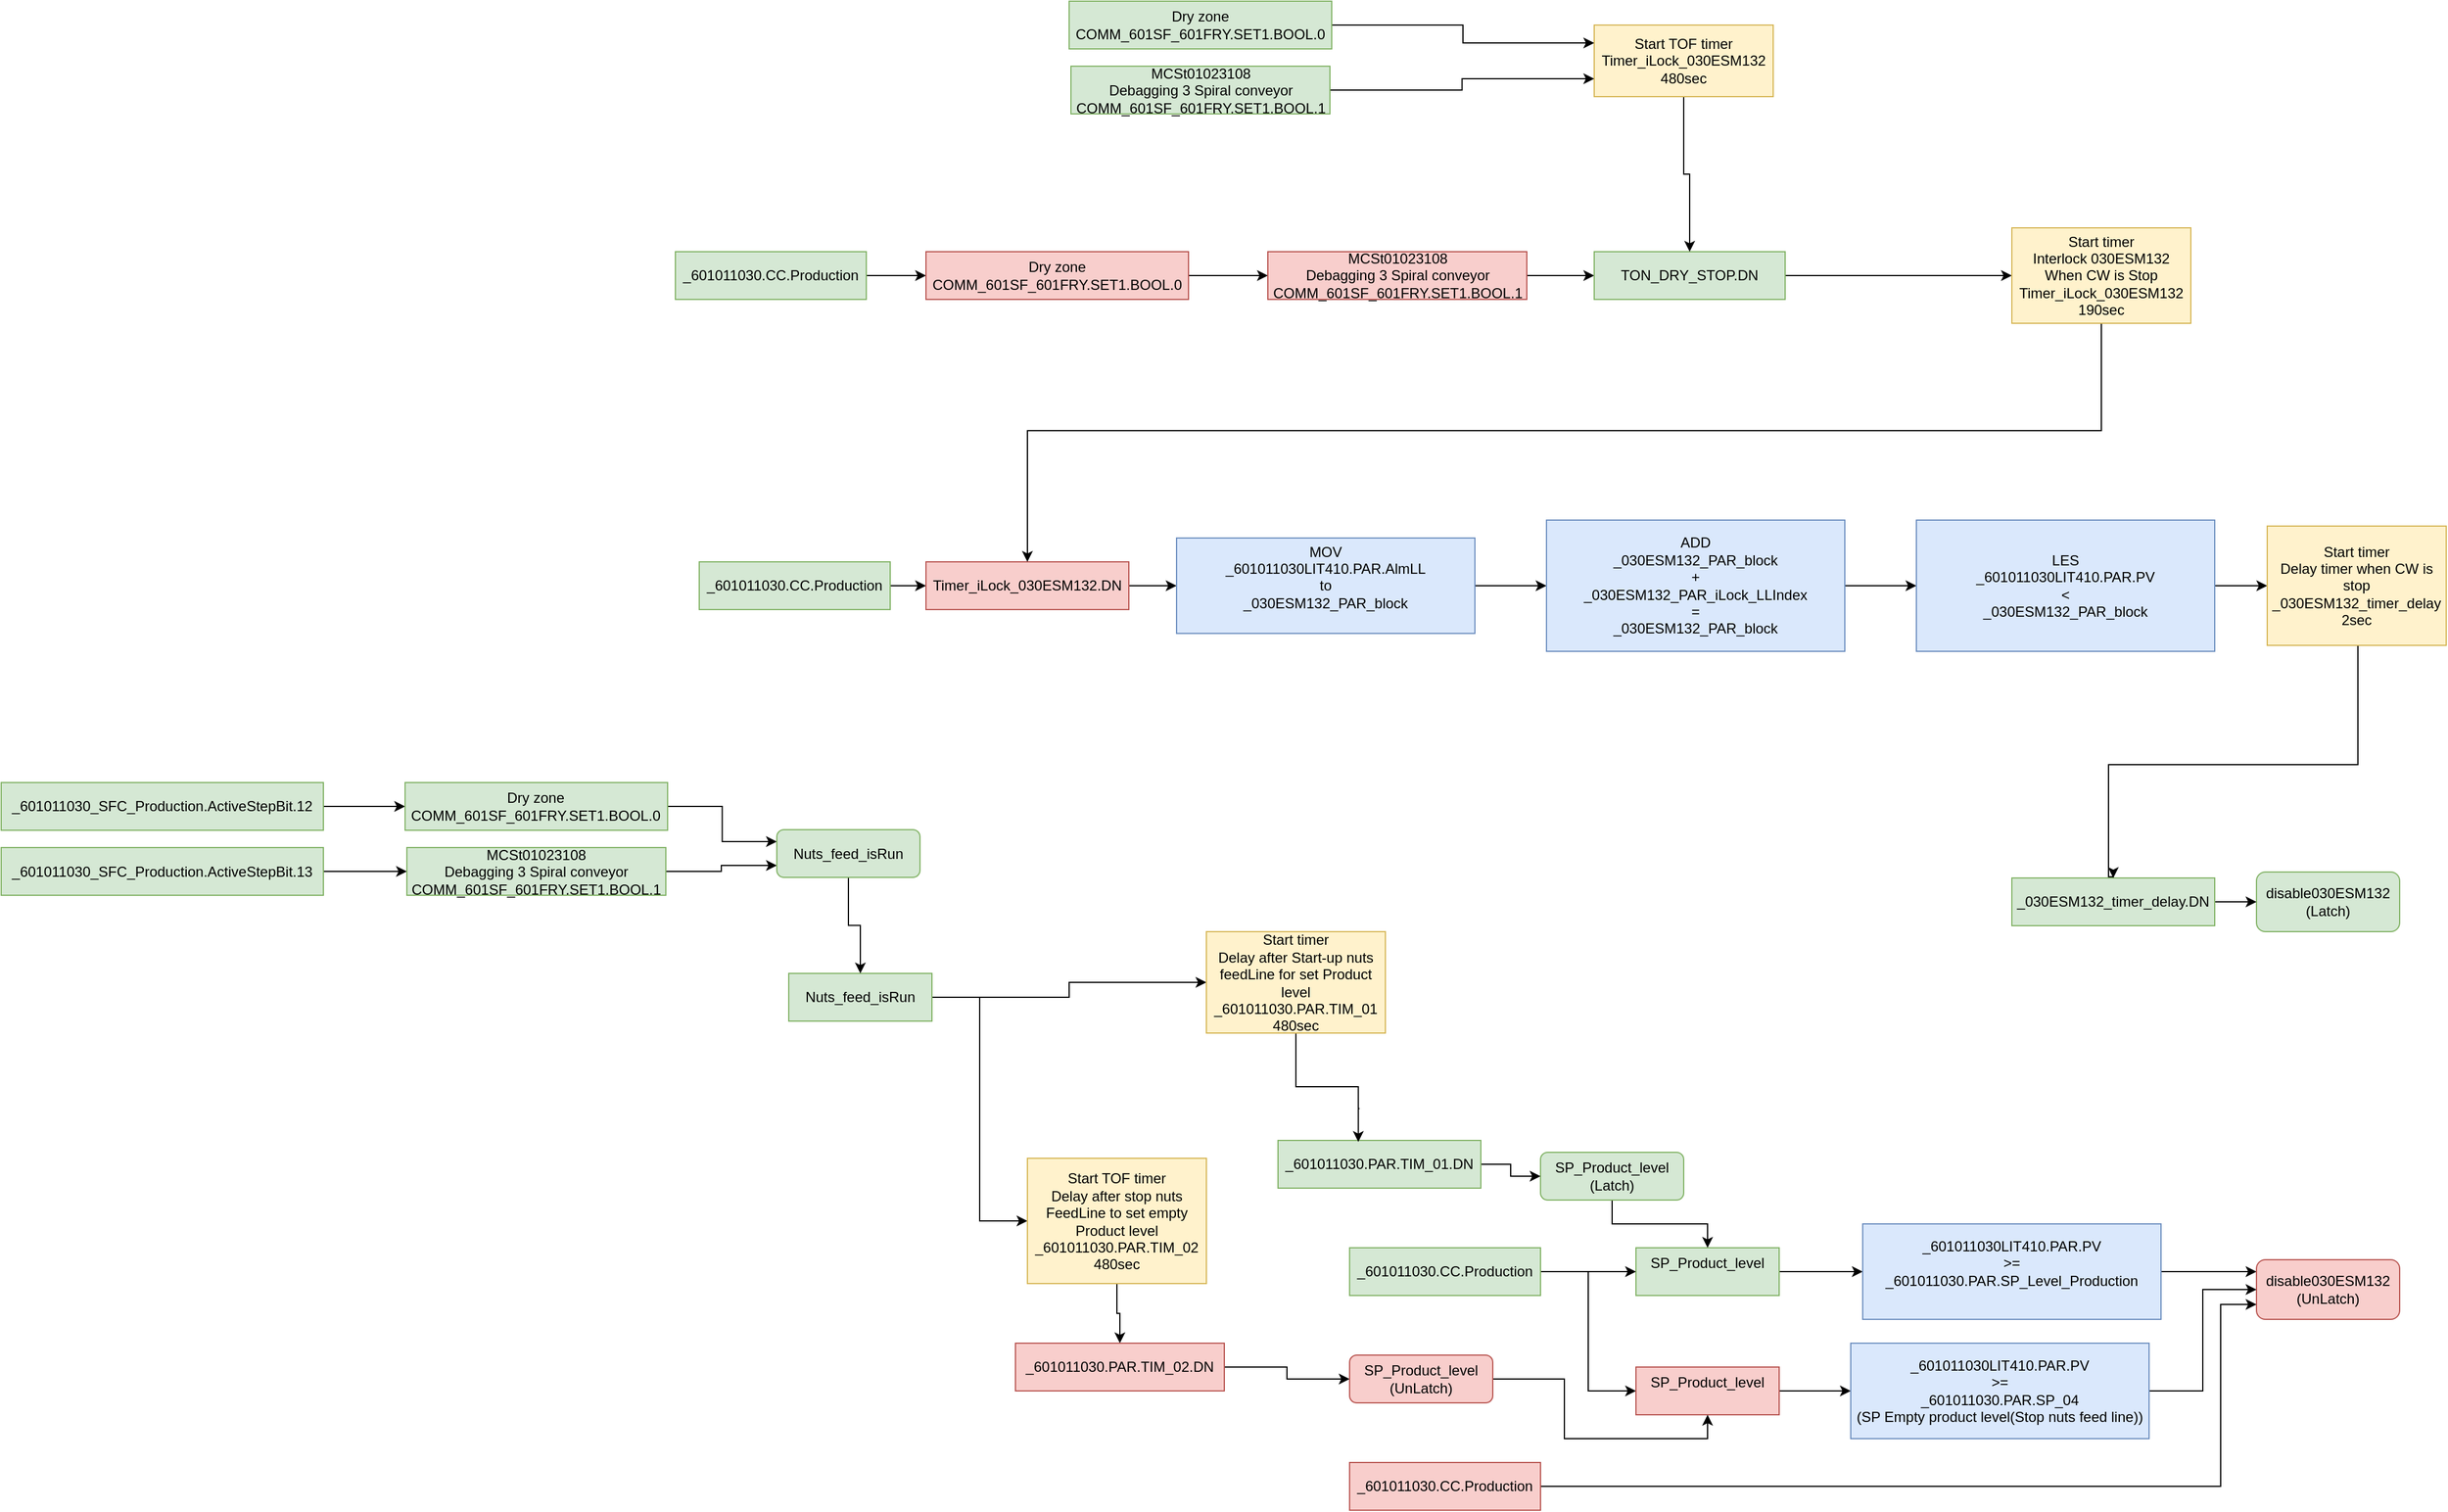 <mxfile version="10.5.5" type="github"><diagram id="dG89BOTNF2mwlzPHzwnL" name="Page-1"><mxGraphModel dx="2270" dy="1965" grid="1" gridSize="10" guides="1" tooltips="1" connect="1" arrows="1" fold="1" page="1" pageScale="1" pageWidth="827" pageHeight="1169" math="0" shadow="0"><root><mxCell id="0"/><mxCell id="1" parent="0"/><mxCell id="kLiyPyNUqgyx1JZgw-cw-19" style="edgeStyle=orthogonalEdgeStyle;rounded=0;orthogonalLoop=1;jettySize=auto;html=1;" edge="1" parent="1" source="kLiyPyNUqgyx1JZgw-cw-1" target="kLiyPyNUqgyx1JZgw-cw-18"><mxGeometry relative="1" as="geometry"/></mxCell><mxCell id="kLiyPyNUqgyx1JZgw-cw-1" value="&lt;div&gt;SP_Product_level&lt;/div&gt;&lt;div&gt;&lt;br&gt;&lt;/div&gt;" style="rounded=0;whiteSpace=wrap;html=1;fillColor=#d5e8d4;strokeColor=#82b366;" vertex="1" parent="1"><mxGeometry x="975" y="425" width="120" height="40" as="geometry"/></mxCell><mxCell id="kLiyPyNUqgyx1JZgw-cw-65" style="edgeStyle=orthogonalEdgeStyle;rounded=0;orthogonalLoop=1;jettySize=auto;html=1;" edge="1" parent="1" source="kLiyPyNUqgyx1JZgw-cw-2" target="kLiyPyNUqgyx1JZgw-cw-64"><mxGeometry relative="1" as="geometry"/></mxCell><mxCell id="kLiyPyNUqgyx1JZgw-cw-83" style="edgeStyle=orthogonalEdgeStyle;rounded=0;orthogonalLoop=1;jettySize=auto;html=1;entryX=0;entryY=0.5;entryDx=0;entryDy=0;" edge="1" parent="1" source="kLiyPyNUqgyx1JZgw-cw-2" target="kLiyPyNUqgyx1JZgw-cw-82"><mxGeometry relative="1" as="geometry"/></mxCell><mxCell id="kLiyPyNUqgyx1JZgw-cw-2" value="Nuts_feed_isRun" style="rounded=0;whiteSpace=wrap;html=1;fillColor=#d5e8d4;strokeColor=#82b366;" vertex="1" parent="1"><mxGeometry x="265" y="195" width="120" height="40" as="geometry"/></mxCell><mxCell id="kLiyPyNUqgyx1JZgw-cw-5" style="edgeStyle=orthogonalEdgeStyle;rounded=0;orthogonalLoop=1;jettySize=auto;html=1;" edge="1" parent="1" source="kLiyPyNUqgyx1JZgw-cw-3" target="kLiyPyNUqgyx1JZgw-cw-1"><mxGeometry relative="1" as="geometry"/></mxCell><mxCell id="kLiyPyNUqgyx1JZgw-cw-3" value="&lt;div&gt;SP_Product_level&lt;/div&gt;&lt;div&gt;(Latch)&lt;br&gt;&lt;/div&gt;" style="rounded=1;whiteSpace=wrap;html=1;fillColor=#d5e8d4;strokeColor=#82b366;" vertex="1" parent="1"><mxGeometry x="895" y="345" width="120" height="40" as="geometry"/></mxCell><mxCell id="kLiyPyNUqgyx1JZgw-cw-10" value="." style="text;html=1;resizable=0;points=[];autosize=1;align=left;verticalAlign=top;spacingTop=-4;" vertex="1" parent="1"><mxGeometry x="739" y="295" width="20" height="20" as="geometry"/></mxCell><mxCell id="kLiyPyNUqgyx1JZgw-cw-15" style="edgeStyle=orthogonalEdgeStyle;rounded=0;orthogonalLoop=1;jettySize=auto;html=1;" edge="1" parent="1" source="kLiyPyNUqgyx1JZgw-cw-12" target="kLiyPyNUqgyx1JZgw-cw-3"><mxGeometry relative="1" as="geometry"/></mxCell><mxCell id="kLiyPyNUqgyx1JZgw-cw-12" value="_601011030.PAR.TIM_01.DN" style="rounded=0;whiteSpace=wrap;html=1;fillColor=#d5e8d4;strokeColor=#82b366;" vertex="1" parent="1"><mxGeometry x="675" y="335" width="170" height="40" as="geometry"/></mxCell><mxCell id="kLiyPyNUqgyx1JZgw-cw-17" style="edgeStyle=orthogonalEdgeStyle;rounded=0;orthogonalLoop=1;jettySize=auto;html=1;" edge="1" parent="1" source="kLiyPyNUqgyx1JZgw-cw-16" target="kLiyPyNUqgyx1JZgw-cw-1"><mxGeometry relative="1" as="geometry"/></mxCell><mxCell id="kLiyPyNUqgyx1JZgw-cw-23" style="edgeStyle=orthogonalEdgeStyle;rounded=0;orthogonalLoop=1;jettySize=auto;html=1;entryX=0;entryY=0.5;entryDx=0;entryDy=0;" edge="1" parent="1" source="kLiyPyNUqgyx1JZgw-cw-16" target="kLiyPyNUqgyx1JZgw-cw-22"><mxGeometry relative="1" as="geometry"/></mxCell><mxCell id="kLiyPyNUqgyx1JZgw-cw-16" value="_601011030.CC.Production" style="rounded=0;whiteSpace=wrap;html=1;fillColor=#d5e8d4;strokeColor=#82b366;" vertex="1" parent="1"><mxGeometry x="735" y="425" width="160" height="40" as="geometry"/></mxCell><mxCell id="kLiyPyNUqgyx1JZgw-cw-29" style="edgeStyle=orthogonalEdgeStyle;rounded=0;orthogonalLoop=1;jettySize=auto;html=1;" edge="1" parent="1" source="kLiyPyNUqgyx1JZgw-cw-18"><mxGeometry relative="1" as="geometry"><mxPoint x="1495" y="445" as="targetPoint"/></mxGeometry></mxCell><mxCell id="kLiyPyNUqgyx1JZgw-cw-18" value="&lt;div&gt;_601011030LIT410.PAR.PV&lt;/div&gt;&lt;div&gt;&amp;gt;=&lt;/div&gt;_601011030.PAR.SP_Level_Production&lt;div&gt;&lt;br&gt;&lt;/div&gt;" style="rounded=0;whiteSpace=wrap;html=1;fillColor=#dae8fc;strokeColor=#6c8ebf;" vertex="1" parent="1"><mxGeometry x="1165" y="405" width="250" height="80" as="geometry"/></mxCell><mxCell id="kLiyPyNUqgyx1JZgw-cw-20" value="&lt;div&gt;disable030ESM132&lt;/div&gt;&lt;div&gt;(UnLatch)&lt;br&gt;&lt;/div&gt;" style="rounded=1;whiteSpace=wrap;html=1;fillColor=#f8cecc;strokeColor=#b85450;" vertex="1" parent="1"><mxGeometry x="1495" y="435" width="120" height="50" as="geometry"/></mxCell><mxCell id="kLiyPyNUqgyx1JZgw-cw-25" style="edgeStyle=orthogonalEdgeStyle;rounded=0;orthogonalLoop=1;jettySize=auto;html=1;" edge="1" parent="1" source="kLiyPyNUqgyx1JZgw-cw-22" target="kLiyPyNUqgyx1JZgw-cw-24"><mxGeometry relative="1" as="geometry"/></mxCell><mxCell id="kLiyPyNUqgyx1JZgw-cw-22" value="&lt;div&gt;SP_Product_level&lt;/div&gt;&lt;div&gt;&lt;br&gt;&lt;/div&gt;" style="rounded=0;whiteSpace=wrap;html=1;fillColor=#f8cecc;strokeColor=#b85450;" vertex="1" parent="1"><mxGeometry x="975" y="525" width="120" height="40" as="geometry"/></mxCell><mxCell id="kLiyPyNUqgyx1JZgw-cw-26" style="edgeStyle=orthogonalEdgeStyle;rounded=0;orthogonalLoop=1;jettySize=auto;html=1;entryX=0;entryY=0.5;entryDx=0;entryDy=0;" edge="1" parent="1" source="kLiyPyNUqgyx1JZgw-cw-24" target="kLiyPyNUqgyx1JZgw-cw-20"><mxGeometry relative="1" as="geometry"/></mxCell><mxCell id="kLiyPyNUqgyx1JZgw-cw-24" value="&lt;div&gt;_601011030LIT410.PAR.PV&lt;/div&gt;&lt;div&gt;&amp;gt;=&lt;/div&gt;&lt;div&gt;_601011030.PAR.SP_04&lt;/div&gt;&lt;div&gt;(SP Empty product level(Stop nuts feed line))&lt;br&gt;&lt;/div&gt;" style="rounded=0;whiteSpace=wrap;html=1;fillColor=#dae8fc;strokeColor=#6c8ebf;" vertex="1" parent="1"><mxGeometry x="1155" y="505" width="250" height="80" as="geometry"/></mxCell><mxCell id="kLiyPyNUqgyx1JZgw-cw-30" style="edgeStyle=orthogonalEdgeStyle;rounded=0;orthogonalLoop=1;jettySize=auto;html=1;entryX=0;entryY=0.75;entryDx=0;entryDy=0;" edge="1" parent="1" source="kLiyPyNUqgyx1JZgw-cw-27" target="kLiyPyNUqgyx1JZgw-cw-20"><mxGeometry relative="1" as="geometry"><Array as="points"><mxPoint x="1465" y="625"/><mxPoint x="1465" y="472"/></Array></mxGeometry></mxCell><mxCell id="kLiyPyNUqgyx1JZgw-cw-27" value="_601011030.CC.Production" style="rounded=0;whiteSpace=wrap;html=1;fillColor=#f8cecc;strokeColor=#b85450;" vertex="1" parent="1"><mxGeometry x="735" y="605" width="160" height="40" as="geometry"/></mxCell><mxCell id="kLiyPyNUqgyx1JZgw-cw-31" value="&lt;div&gt;disable030ESM132&lt;/div&gt;&lt;div&gt;(Latch)&lt;br&gt;&lt;/div&gt;" style="rounded=1;whiteSpace=wrap;html=1;fillColor=#d5e8d4;strokeColor=#82b366;" vertex="1" parent="1"><mxGeometry x="1495" y="110" width="120" height="50" as="geometry"/></mxCell><mxCell id="kLiyPyNUqgyx1JZgw-cw-35" style="edgeStyle=orthogonalEdgeStyle;rounded=0;orthogonalLoop=1;jettySize=auto;html=1;" edge="1" parent="1" source="kLiyPyNUqgyx1JZgw-cw-32" target="kLiyPyNUqgyx1JZgw-cw-31"><mxGeometry relative="1" as="geometry"/></mxCell><mxCell id="kLiyPyNUqgyx1JZgw-cw-32" value="&lt;div&gt;_030ESM132_timer_delay.DN&lt;/div&gt;" style="rounded=0;whiteSpace=wrap;html=1;fillColor=#d5e8d4;strokeColor=#82b366;" vertex="1" parent="1"><mxGeometry x="1290" y="115" width="170" height="40" as="geometry"/></mxCell><mxCell id="kLiyPyNUqgyx1JZgw-cw-38" style="edgeStyle=orthogonalEdgeStyle;rounded=0;orthogonalLoop=1;jettySize=auto;html=1;" edge="1" parent="1" source="kLiyPyNUqgyx1JZgw-cw-36" target="kLiyPyNUqgyx1JZgw-cw-37"><mxGeometry relative="1" as="geometry"/></mxCell><mxCell id="kLiyPyNUqgyx1JZgw-cw-36" value="_601011030.CC.Production" style="rounded=0;whiteSpace=wrap;html=1;fillColor=#d5e8d4;strokeColor=#82b366;" vertex="1" parent="1"><mxGeometry x="190" y="-150" width="160" height="40" as="geometry"/></mxCell><mxCell id="kLiyPyNUqgyx1JZgw-cw-40" style="edgeStyle=orthogonalEdgeStyle;rounded=0;orthogonalLoop=1;jettySize=auto;html=1;" edge="1" parent="1" source="kLiyPyNUqgyx1JZgw-cw-37" target="kLiyPyNUqgyx1JZgw-cw-39"><mxGeometry relative="1" as="geometry"><mxPoint x="580" y="-130.0" as="targetPoint"/></mxGeometry></mxCell><mxCell id="kLiyPyNUqgyx1JZgw-cw-37" value="&lt;div&gt;Timer_iLock_030ESM132.DN&lt;/div&gt;" style="rounded=0;whiteSpace=wrap;html=1;fillColor=#f8cecc;strokeColor=#b85450;" vertex="1" parent="1"><mxGeometry x="380" y="-150" width="170" height="40" as="geometry"/></mxCell><mxCell id="kLiyPyNUqgyx1JZgw-cw-42" style="edgeStyle=orthogonalEdgeStyle;rounded=0;orthogonalLoop=1;jettySize=auto;html=1;" edge="1" parent="1" source="kLiyPyNUqgyx1JZgw-cw-39" target="kLiyPyNUqgyx1JZgw-cw-41"><mxGeometry relative="1" as="geometry"/></mxCell><mxCell id="kLiyPyNUqgyx1JZgw-cw-39" value="&lt;div&gt;MOV&lt;/div&gt;&lt;div&gt;_601011030LIT410.PAR.AlmLL&lt;br&gt;&lt;/div&gt;&lt;div&gt;to&lt;/div&gt;&lt;div&gt;_030ESM132_PAR_block&lt;br&gt;&lt;/div&gt;&lt;div&gt;&lt;br&gt;&lt;/div&gt;" style="rounded=0;whiteSpace=wrap;html=1;fillColor=#dae8fc;strokeColor=#6c8ebf;" vertex="1" parent="1"><mxGeometry x="590" y="-170" width="250" height="80" as="geometry"/></mxCell><mxCell id="kLiyPyNUqgyx1JZgw-cw-44" style="edgeStyle=orthogonalEdgeStyle;rounded=0;orthogonalLoop=1;jettySize=auto;html=1;" edge="1" parent="1" source="kLiyPyNUqgyx1JZgw-cw-41" target="kLiyPyNUqgyx1JZgw-cw-43"><mxGeometry relative="1" as="geometry"/></mxCell><mxCell id="kLiyPyNUqgyx1JZgw-cw-41" value="&lt;div&gt;ADD&lt;/div&gt;&lt;div&gt;_030ESM132_PAR_block&lt;br&gt;&lt;/div&gt;+&lt;div&gt;_030ESM132_PAR_iLock_LLIndex&lt;br&gt;&lt;/div&gt;&lt;div&gt;=&lt;/div&gt;&lt;div&gt;_030ESM132_PAR_block&lt;br&gt;&lt;/div&gt;" style="rounded=0;whiteSpace=wrap;html=1;fillColor=#dae8fc;strokeColor=#6c8ebf;" vertex="1" parent="1"><mxGeometry x="900" y="-185" width="250" height="110" as="geometry"/></mxCell><mxCell id="kLiyPyNUqgyx1JZgw-cw-46" style="edgeStyle=orthogonalEdgeStyle;rounded=0;orthogonalLoop=1;jettySize=auto;html=1;" edge="1" parent="1" source="kLiyPyNUqgyx1JZgw-cw-43" target="kLiyPyNUqgyx1JZgw-cw-45"><mxGeometry relative="1" as="geometry"/></mxCell><mxCell id="kLiyPyNUqgyx1JZgw-cw-43" value="&lt;div&gt;LES&lt;/div&gt;&lt;div&gt;_601011030LIT410.PAR.PV&lt;/div&gt;&lt;div&gt;&amp;lt;&lt;/div&gt;&lt;div&gt;_030ESM132_PAR_block&lt;br&gt;&lt;/div&gt;" style="rounded=0;whiteSpace=wrap;html=1;fillColor=#dae8fc;strokeColor=#6c8ebf;" vertex="1" parent="1"><mxGeometry x="1210" y="-185" width="250" height="110" as="geometry"/></mxCell><mxCell id="kLiyPyNUqgyx1JZgw-cw-47" style="edgeStyle=orthogonalEdgeStyle;rounded=0;orthogonalLoop=1;jettySize=auto;html=1;entryX=0.5;entryY=0;entryDx=0;entryDy=0;" edge="1" parent="1" source="kLiyPyNUqgyx1JZgw-cw-45" target="kLiyPyNUqgyx1JZgw-cw-32"><mxGeometry relative="1" as="geometry"><Array as="points"><mxPoint x="1580" y="20"/><mxPoint x="1371" y="20"/><mxPoint x="1371" y="114"/></Array></mxGeometry></mxCell><mxCell id="kLiyPyNUqgyx1JZgw-cw-45" value="&lt;div&gt;Start timer&lt;/div&gt;&lt;div&gt;Delay timer when CW is stop&lt;br&gt;&lt;/div&gt;&lt;div&gt;_030ESM132_timer_delay&lt;br&gt;&lt;/div&gt;&lt;div&gt;2sec&lt;br&gt;&lt;/div&gt;" style="rounded=0;whiteSpace=wrap;html=1;fillColor=#fff2cc;strokeColor=#d6b656;" vertex="1" parent="1"><mxGeometry x="1504" y="-180" width="150" height="100" as="geometry"/></mxCell><mxCell id="kLiyPyNUqgyx1JZgw-cw-54" style="edgeStyle=orthogonalEdgeStyle;rounded=0;orthogonalLoop=1;jettySize=auto;html=1;" edge="1" parent="1" source="kLiyPyNUqgyx1JZgw-cw-48" target="kLiyPyNUqgyx1JZgw-cw-49"><mxGeometry relative="1" as="geometry"/></mxCell><mxCell id="kLiyPyNUqgyx1JZgw-cw-48" value="_601011030.CC.Production" style="rounded=0;whiteSpace=wrap;html=1;fillColor=#d5e8d4;strokeColor=#82b366;" vertex="1" parent="1"><mxGeometry x="170" y="-410" width="160" height="40" as="geometry"/></mxCell><mxCell id="kLiyPyNUqgyx1JZgw-cw-55" style="edgeStyle=orthogonalEdgeStyle;rounded=0;orthogonalLoop=1;jettySize=auto;html=1;" edge="1" parent="1" source="kLiyPyNUqgyx1JZgw-cw-49" target="kLiyPyNUqgyx1JZgw-cw-50"><mxGeometry relative="1" as="geometry"/></mxCell><mxCell id="kLiyPyNUqgyx1JZgw-cw-49" value="&lt;div&gt;Dry zone&lt;br&gt;&lt;/div&gt;&lt;div&gt;COMM_601SF_601FRY.SET1.BOOL.0&lt;/div&gt;" style="rounded=0;whiteSpace=wrap;html=1;fillColor=#f8cecc;strokeColor=#b85450;" vertex="1" parent="1"><mxGeometry x="380" y="-410" width="220" height="40" as="geometry"/></mxCell><mxCell id="kLiyPyNUqgyx1JZgw-cw-56" style="edgeStyle=orthogonalEdgeStyle;rounded=0;orthogonalLoop=1;jettySize=auto;html=1;" edge="1" parent="1" source="kLiyPyNUqgyx1JZgw-cw-50" target="kLiyPyNUqgyx1JZgw-cw-51"><mxGeometry relative="1" as="geometry"/></mxCell><mxCell id="kLiyPyNUqgyx1JZgw-cw-50" value="&lt;div&gt;MCSt01023108&lt;/div&gt;&lt;div&gt;Debagging 3 Spiral conveyor&lt;br&gt;&lt;/div&gt;&lt;div&gt;COMM_601SF_601FRY.SET1.BOOL.1&lt;/div&gt;" style="rounded=0;whiteSpace=wrap;html=1;fillColor=#f8cecc;strokeColor=#b85450;" vertex="1" parent="1"><mxGeometry x="666.5" y="-410" width="217" height="40" as="geometry"/></mxCell><mxCell id="kLiyPyNUqgyx1JZgw-cw-57" style="edgeStyle=orthogonalEdgeStyle;rounded=0;orthogonalLoop=1;jettySize=auto;html=1;" edge="1" parent="1" source="kLiyPyNUqgyx1JZgw-cw-51" target="kLiyPyNUqgyx1JZgw-cw-52"><mxGeometry relative="1" as="geometry"/></mxCell><mxCell id="kLiyPyNUqgyx1JZgw-cw-51" value="TON_DRY_STOP.DN" style="rounded=0;whiteSpace=wrap;html=1;fillColor=#d5e8d4;strokeColor=#82b366;" vertex="1" parent="1"><mxGeometry x="940" y="-410" width="160" height="40" as="geometry"/></mxCell><mxCell id="kLiyPyNUqgyx1JZgw-cw-53" style="edgeStyle=orthogonalEdgeStyle;rounded=0;orthogonalLoop=1;jettySize=auto;html=1;" edge="1" parent="1" source="kLiyPyNUqgyx1JZgw-cw-52" target="kLiyPyNUqgyx1JZgw-cw-37"><mxGeometry relative="1" as="geometry"><Array as="points"><mxPoint x="1365" y="-260"/><mxPoint x="465" y="-260"/></Array></mxGeometry></mxCell><mxCell id="kLiyPyNUqgyx1JZgw-cw-52" value="&lt;div&gt;Start timer&lt;/div&gt;&lt;div&gt;Interlock 030ESM132 When CW is Stop&lt;br&gt;&lt;/div&gt;&lt;div&gt;Timer_iLock_030ESM132&lt;br&gt;&lt;/div&gt;&lt;div&gt;190sec&lt;br&gt;&lt;/div&gt;" style="rounded=0;whiteSpace=wrap;html=1;fillColor=#fff2cc;strokeColor=#d6b656;" vertex="1" parent="1"><mxGeometry x="1290" y="-430" width="150" height="80" as="geometry"/></mxCell><mxCell id="kLiyPyNUqgyx1JZgw-cw-59" style="edgeStyle=orthogonalEdgeStyle;rounded=0;orthogonalLoop=1;jettySize=auto;html=1;entryX=0.5;entryY=0;entryDx=0;entryDy=0;" edge="1" parent="1" source="kLiyPyNUqgyx1JZgw-cw-58" target="kLiyPyNUqgyx1JZgw-cw-51"><mxGeometry relative="1" as="geometry"/></mxCell><mxCell id="kLiyPyNUqgyx1JZgw-cw-58" value="&lt;div&gt;Start TOF timer&lt;/div&gt;&lt;div&gt;Timer_iLock_030ESM132&lt;br&gt;&lt;/div&gt;&lt;div&gt;480sec&lt;br&gt;&lt;/div&gt;" style="rounded=0;whiteSpace=wrap;html=1;fillColor=#fff2cc;strokeColor=#d6b656;" vertex="1" parent="1"><mxGeometry x="940" y="-600" width="150" height="60" as="geometry"/></mxCell><mxCell id="kLiyPyNUqgyx1JZgw-cw-62" style="edgeStyle=orthogonalEdgeStyle;rounded=0;orthogonalLoop=1;jettySize=auto;html=1;entryX=0;entryY=0.25;entryDx=0;entryDy=0;" edge="1" parent="1" source="kLiyPyNUqgyx1JZgw-cw-60" target="kLiyPyNUqgyx1JZgw-cw-58"><mxGeometry relative="1" as="geometry"/></mxCell><mxCell id="kLiyPyNUqgyx1JZgw-cw-60" value="&lt;div&gt;Dry zone&lt;br&gt;&lt;/div&gt;&lt;div&gt;COMM_601SF_601FRY.SET1.BOOL.0&lt;/div&gt;" style="rounded=0;whiteSpace=wrap;html=1;fillColor=#d5e8d4;strokeColor=#82b366;" vertex="1" parent="1"><mxGeometry x="500" y="-620" width="220" height="40" as="geometry"/></mxCell><mxCell id="kLiyPyNUqgyx1JZgw-cw-63" style="edgeStyle=orthogonalEdgeStyle;rounded=0;orthogonalLoop=1;jettySize=auto;html=1;entryX=0;entryY=0.75;entryDx=0;entryDy=0;" edge="1" parent="1" source="kLiyPyNUqgyx1JZgw-cw-61" target="kLiyPyNUqgyx1JZgw-cw-58"><mxGeometry relative="1" as="geometry"/></mxCell><mxCell id="kLiyPyNUqgyx1JZgw-cw-61" value="&lt;div&gt;MCSt01023108&lt;/div&gt;&lt;div&gt;Debagging 3 Spiral conveyor&lt;br&gt;&lt;/div&gt;&lt;div&gt;COMM_601SF_601FRY.SET1.BOOL.1&lt;/div&gt;" style="rounded=0;whiteSpace=wrap;html=1;fillColor=#d5e8d4;strokeColor=#82b366;" vertex="1" parent="1"><mxGeometry x="501.5" y="-565.5" width="217" height="40" as="geometry"/></mxCell><mxCell id="kLiyPyNUqgyx1JZgw-cw-66" style="edgeStyle=orthogonalEdgeStyle;rounded=0;orthogonalLoop=1;jettySize=auto;html=1;entryX=0.396;entryY=0.032;entryDx=0;entryDy=0;entryPerimeter=0;" edge="1" parent="1" source="kLiyPyNUqgyx1JZgw-cw-64" target="kLiyPyNUqgyx1JZgw-cw-12"><mxGeometry relative="1" as="geometry"/></mxCell><mxCell id="kLiyPyNUqgyx1JZgw-cw-64" value="&lt;div&gt;Start timer&lt;/div&gt;&lt;div&gt;Delay after Start-up nuts feedLine for set Product level&lt;br&gt;&lt;/div&gt;&lt;div&gt;_601011030.PAR.TIM_01&lt;br&gt;&lt;/div&gt;&lt;div&gt;480sec&lt;br&gt;&lt;/div&gt;" style="rounded=0;whiteSpace=wrap;html=1;fillColor=#fff2cc;strokeColor=#d6b656;" vertex="1" parent="1"><mxGeometry x="615" y="160" width="150" height="85" as="geometry"/></mxCell><mxCell id="kLiyPyNUqgyx1JZgw-cw-77" style="edgeStyle=orthogonalEdgeStyle;rounded=0;orthogonalLoop=1;jettySize=auto;html=1;" edge="1" parent="1" source="kLiyPyNUqgyx1JZgw-cw-67" target="kLiyPyNUqgyx1JZgw-cw-74"><mxGeometry relative="1" as="geometry"/></mxCell><mxCell id="kLiyPyNUqgyx1JZgw-cw-67" value="_601011030_SFC_Production.ActiveStepBit.12" style="rounded=0;whiteSpace=wrap;html=1;fillColor=#d5e8d4;strokeColor=#82b366;" vertex="1" parent="1"><mxGeometry x="-395" y="35" width="270" height="40" as="geometry"/></mxCell><mxCell id="kLiyPyNUqgyx1JZgw-cw-78" style="edgeStyle=orthogonalEdgeStyle;rounded=0;orthogonalLoop=1;jettySize=auto;html=1;" edge="1" parent="1" source="kLiyPyNUqgyx1JZgw-cw-71" target="kLiyPyNUqgyx1JZgw-cw-75"><mxGeometry relative="1" as="geometry"/></mxCell><mxCell id="kLiyPyNUqgyx1JZgw-cw-71" value="_601011030_SFC_Production.ActiveStepBit.13" style="rounded=0;whiteSpace=wrap;html=1;fillColor=#d5e8d4;strokeColor=#82b366;" vertex="1" parent="1"><mxGeometry x="-395" y="89.5" width="270" height="40" as="geometry"/></mxCell><mxCell id="kLiyPyNUqgyx1JZgw-cw-79" style="edgeStyle=orthogonalEdgeStyle;rounded=0;orthogonalLoop=1;jettySize=auto;html=1;entryX=0;entryY=0.25;entryDx=0;entryDy=0;" edge="1" parent="1" source="kLiyPyNUqgyx1JZgw-cw-74" target="kLiyPyNUqgyx1JZgw-cw-76"><mxGeometry relative="1" as="geometry"/></mxCell><mxCell id="kLiyPyNUqgyx1JZgw-cw-74" value="&lt;div&gt;Dry zone&lt;br&gt;&lt;/div&gt;&lt;div&gt;COMM_601SF_601FRY.SET1.BOOL.0&lt;/div&gt;" style="rounded=0;whiteSpace=wrap;html=1;fillColor=#d5e8d4;strokeColor=#82b366;" vertex="1" parent="1"><mxGeometry x="-56.529" y="35" width="220" height="40" as="geometry"/></mxCell><mxCell id="kLiyPyNUqgyx1JZgw-cw-80" style="edgeStyle=orthogonalEdgeStyle;rounded=0;orthogonalLoop=1;jettySize=auto;html=1;entryX=0;entryY=0.75;entryDx=0;entryDy=0;" edge="1" parent="1" source="kLiyPyNUqgyx1JZgw-cw-75" target="kLiyPyNUqgyx1JZgw-cw-76"><mxGeometry relative="1" as="geometry"/></mxCell><mxCell id="kLiyPyNUqgyx1JZgw-cw-75" value="&lt;div&gt;MCSt01023108&lt;/div&gt;&lt;div&gt;Debagging 3 Spiral conveyor&lt;br&gt;&lt;/div&gt;&lt;div&gt;COMM_601SF_601FRY.SET1.BOOL.1&lt;/div&gt;" style="rounded=0;whiteSpace=wrap;html=1;fillColor=#d5e8d4;strokeColor=#82b366;" vertex="1" parent="1"><mxGeometry x="-55.029" y="89.5" width="217" height="40" as="geometry"/></mxCell><mxCell id="kLiyPyNUqgyx1JZgw-cw-81" style="edgeStyle=orthogonalEdgeStyle;rounded=0;orthogonalLoop=1;jettySize=auto;html=1;" edge="1" parent="1" source="kLiyPyNUqgyx1JZgw-cw-76" target="kLiyPyNUqgyx1JZgw-cw-2"><mxGeometry relative="1" as="geometry"/></mxCell><mxCell id="kLiyPyNUqgyx1JZgw-cw-76" value="Nuts_feed_isRun" style="rounded=1;whiteSpace=wrap;html=1;fillColor=#d5e8d4;strokeColor=#82b366;" vertex="1" parent="1"><mxGeometry x="255" y="74.5" width="120" height="40" as="geometry"/></mxCell><mxCell id="kLiyPyNUqgyx1JZgw-cw-85" style="edgeStyle=orthogonalEdgeStyle;rounded=0;orthogonalLoop=1;jettySize=auto;html=1;entryX=0.5;entryY=0;entryDx=0;entryDy=0;" edge="1" parent="1" source="kLiyPyNUqgyx1JZgw-cw-82" target="kLiyPyNUqgyx1JZgw-cw-84"><mxGeometry relative="1" as="geometry"/></mxCell><mxCell id="kLiyPyNUqgyx1JZgw-cw-82" value="&lt;div&gt;Start TOF timer&lt;/div&gt;&lt;div&gt;Delay after stop nuts FeedLine to set empty Product level&lt;br&gt;&lt;/div&gt;&lt;div&gt;_601011030.PAR.TIM_02&lt;br&gt;&lt;/div&gt;&lt;div&gt;480sec&lt;br&gt;&lt;/div&gt;" style="rounded=0;whiteSpace=wrap;html=1;fillColor=#fff2cc;strokeColor=#d6b656;" vertex="1" parent="1"><mxGeometry x="465" y="350" width="150" height="105" as="geometry"/></mxCell><mxCell id="kLiyPyNUqgyx1JZgw-cw-87" style="edgeStyle=orthogonalEdgeStyle;rounded=0;orthogonalLoop=1;jettySize=auto;html=1;entryX=0;entryY=0.5;entryDx=0;entryDy=0;" edge="1" parent="1" source="kLiyPyNUqgyx1JZgw-cw-84" target="kLiyPyNUqgyx1JZgw-cw-86"><mxGeometry relative="1" as="geometry"/></mxCell><mxCell id="kLiyPyNUqgyx1JZgw-cw-84" value="_601011030.PAR.TIM_02.DN" style="rounded=0;whiteSpace=wrap;html=1;fillColor=#f8cecc;strokeColor=#b85450;" vertex="1" parent="1"><mxGeometry x="455" y="505" width="175" height="40" as="geometry"/></mxCell><mxCell id="kLiyPyNUqgyx1JZgw-cw-88" style="edgeStyle=orthogonalEdgeStyle;rounded=0;orthogonalLoop=1;jettySize=auto;html=1;entryX=0.5;entryY=1;entryDx=0;entryDy=0;" edge="1" parent="1" source="kLiyPyNUqgyx1JZgw-cw-86" target="kLiyPyNUqgyx1JZgw-cw-22"><mxGeometry relative="1" as="geometry"/></mxCell><mxCell id="kLiyPyNUqgyx1JZgw-cw-86" value="&lt;div&gt;SP_Product_level&lt;/div&gt;&lt;div&gt;(UnLatch)&lt;br&gt;&lt;/div&gt;" style="rounded=1;whiteSpace=wrap;html=1;fillColor=#f8cecc;strokeColor=#b85450;" vertex="1" parent="1"><mxGeometry x="735" y="515" width="120" height="40" as="geometry"/></mxCell></root></mxGraphModel></diagram></mxfile>